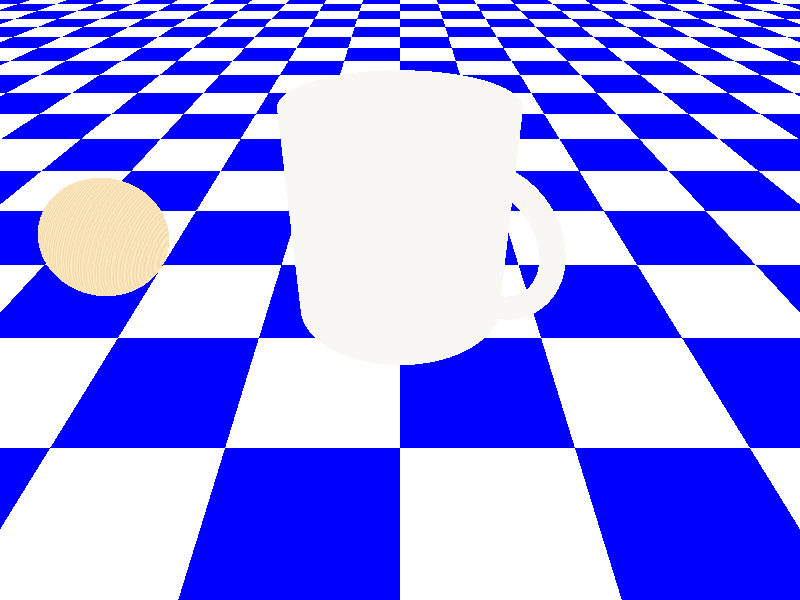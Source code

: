 // Autor:  Sebastian Birk
// Datum:  2014-01-15
// Beispiel zu Blatt 11

#include "colors.inc"
#include "finish.inc"
#include "textures.inc"
#include "shapes.inc"
#include "glass.inc"
#include "metals.inc"
#include "woods.inc"

// #######################
// Kamera
camera {
  location <0, 70, -100>
  look_at  <0, 0,  0>
}


// #######################
// Licht
light_source {
  <100, 100, 20>
  color White
}

light_source {
  <-20, 100, 100>
  color White
  spotlight
  point_at <0,0,0>
}


// #######################
// Objekte

object {
  union {
    difference {
      cylinder {
        <0,0,0>, <0,20,0>, 10
      }
      cylinder {
        <0,2,0>, <0,22,0>, 8
      }
    }
    difference {
      torus {
        6, 1
        rotate 90*x
      }
      box {
        <-30,-30,-30>, <0,30,30>
      }
      translate <9.5,10,0>
    }
  }
  texture {
    T_Silver_3A
  }
  rotate 40*y
  scale 2
}

sphere {
  <-50,20,-10>, 10
  texture {
    T_Wood10
    scale 5
  }
}


plane {
  <0,1,0>, -10
  pigment {
    checker color Blue, color White
    scale 30
  }
  finish {
    Phong_Glossy
  }
}
